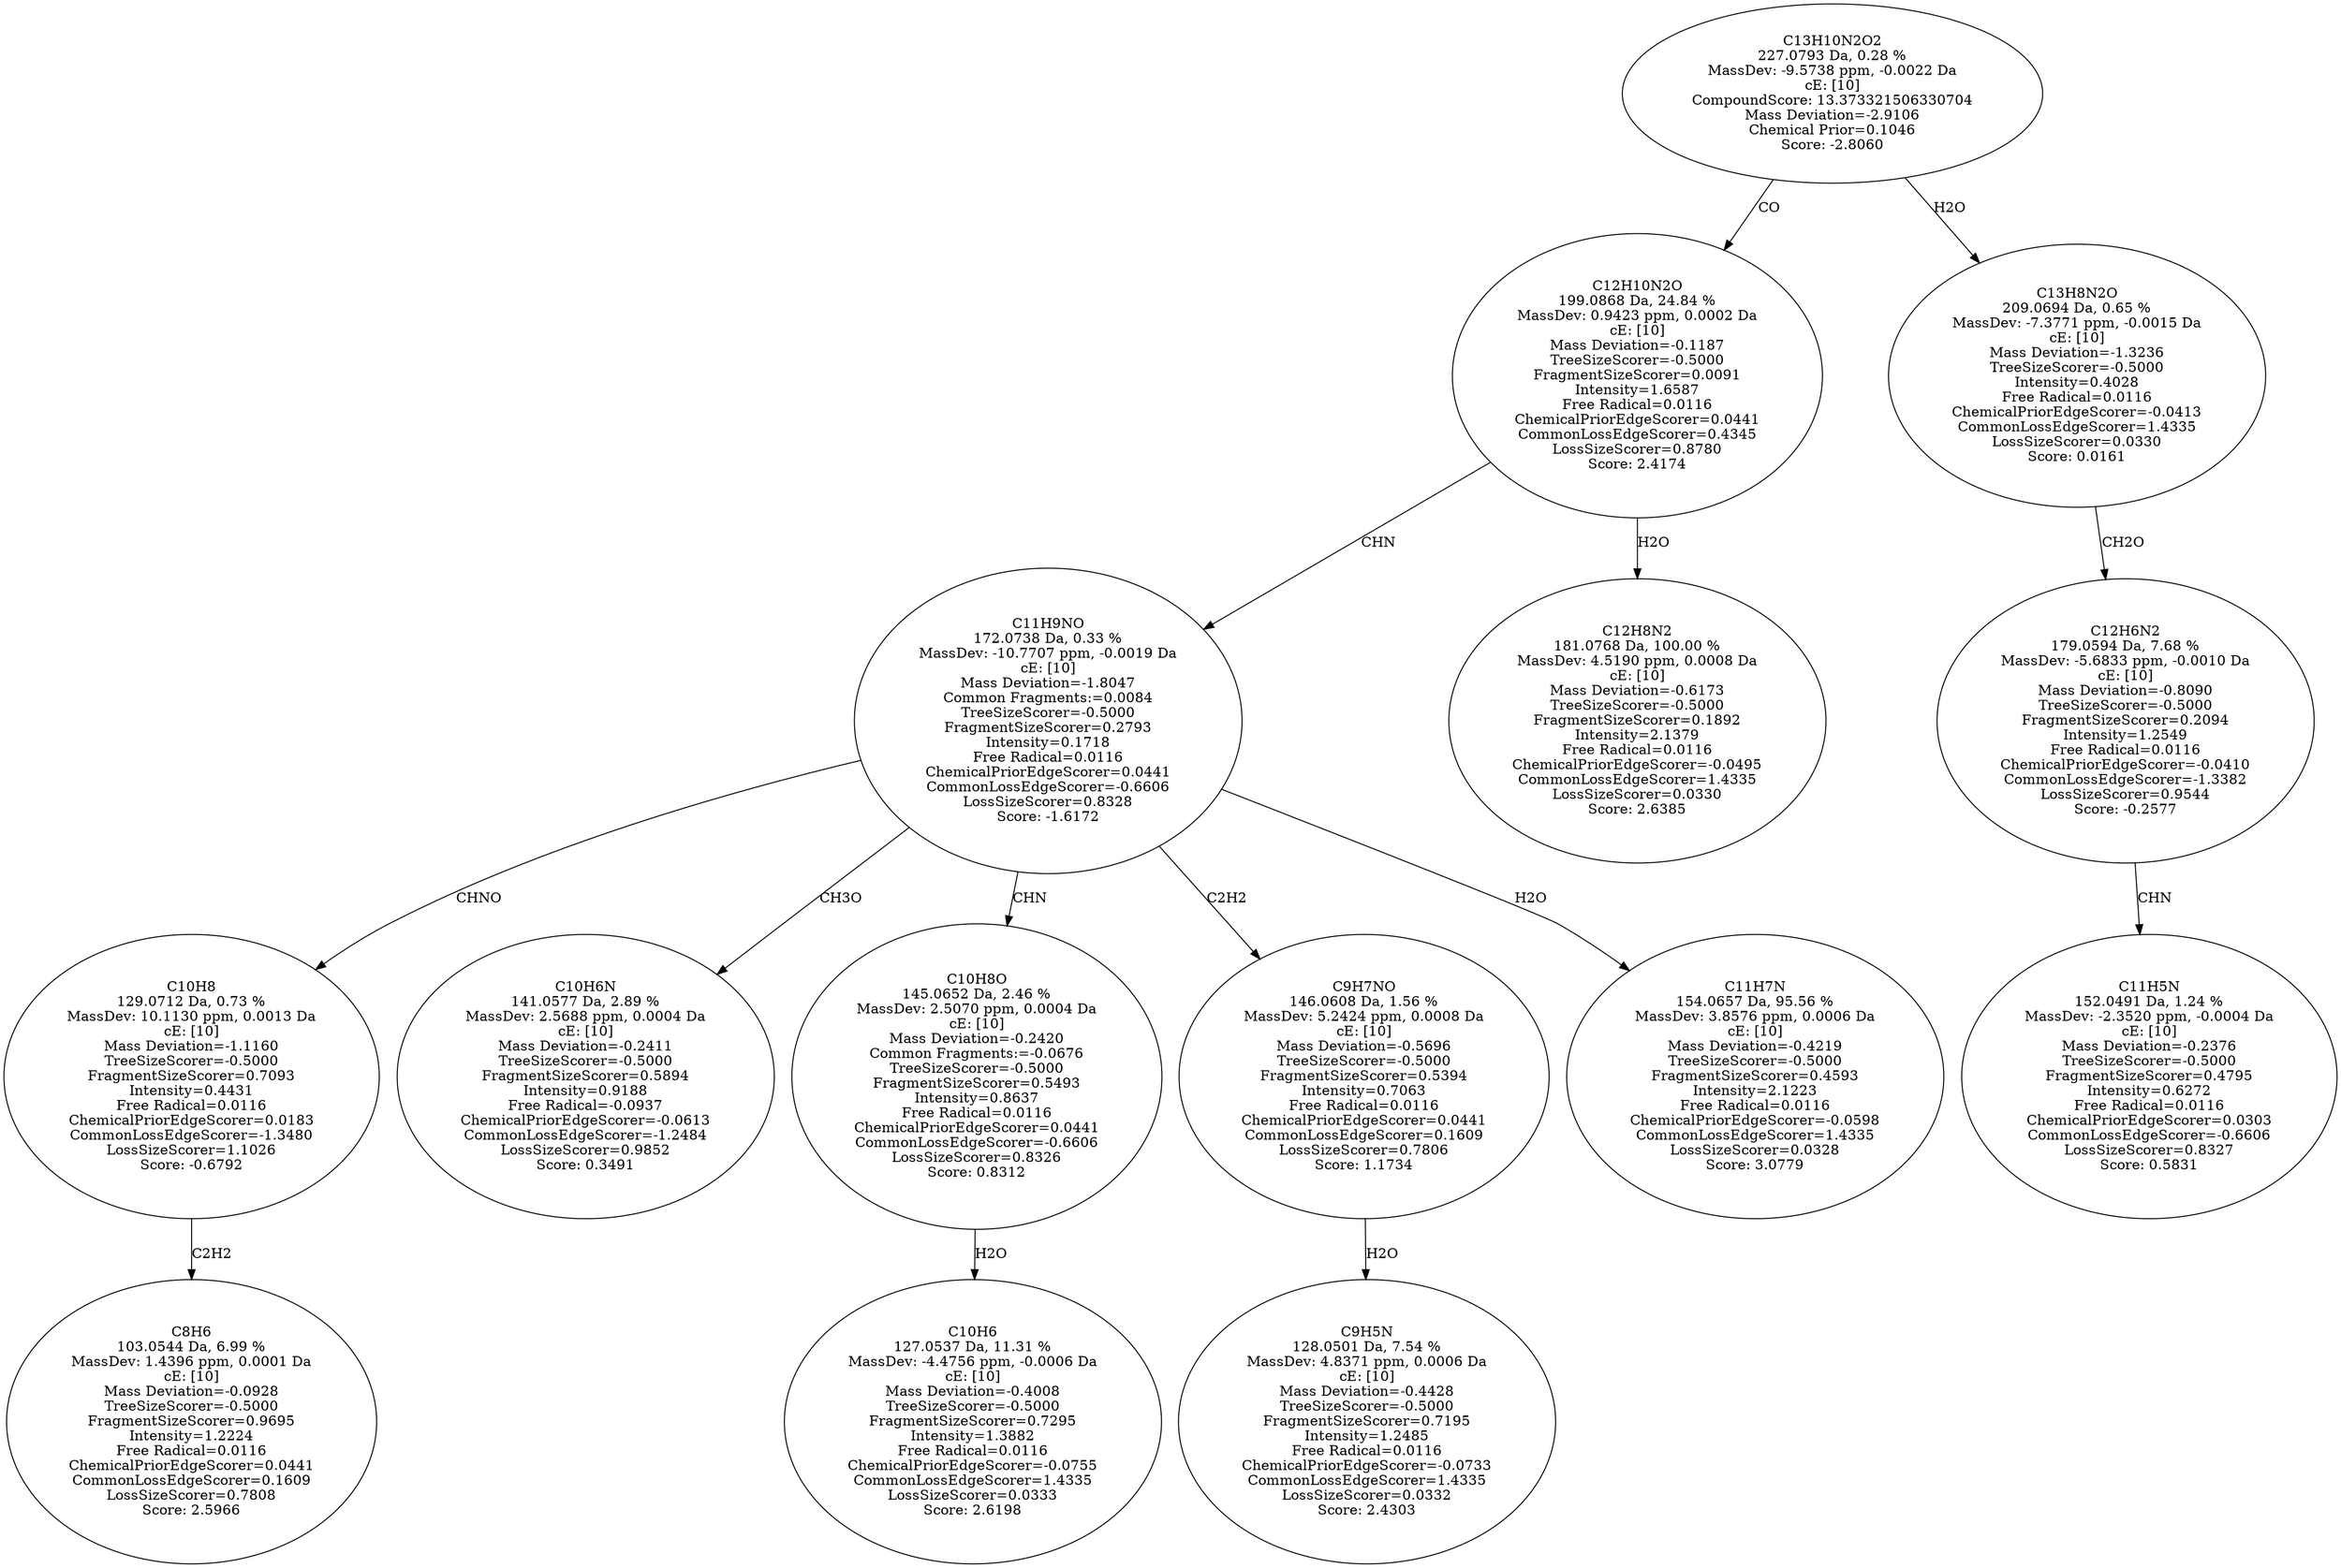 strict digraph {
v1 [label="C8H6\n103.0544 Da, 6.99 %\nMassDev: 1.4396 ppm, 0.0001 Da\ncE: [10]\nMass Deviation=-0.0928\nTreeSizeScorer=-0.5000\nFragmentSizeScorer=0.9695\nIntensity=1.2224\nFree Radical=0.0116\nChemicalPriorEdgeScorer=0.0441\nCommonLossEdgeScorer=0.1609\nLossSizeScorer=0.7808\nScore: 2.5966"];
v2 [label="C10H8\n129.0712 Da, 0.73 %\nMassDev: 10.1130 ppm, 0.0013 Da\ncE: [10]\nMass Deviation=-1.1160\nTreeSizeScorer=-0.5000\nFragmentSizeScorer=0.7093\nIntensity=0.4431\nFree Radical=0.0116\nChemicalPriorEdgeScorer=0.0183\nCommonLossEdgeScorer=-1.3480\nLossSizeScorer=1.1026\nScore: -0.6792"];
v3 [label="C10H6N\n141.0577 Da, 2.89 %\nMassDev: 2.5688 ppm, 0.0004 Da\ncE: [10]\nMass Deviation=-0.2411\nTreeSizeScorer=-0.5000\nFragmentSizeScorer=0.5894\nIntensity=0.9188\nFree Radical=-0.0937\nChemicalPriorEdgeScorer=-0.0613\nCommonLossEdgeScorer=-1.2484\nLossSizeScorer=0.9852\nScore: 0.3491"];
v4 [label="C10H6\n127.0537 Da, 11.31 %\nMassDev: -4.4756 ppm, -0.0006 Da\ncE: [10]\nMass Deviation=-0.4008\nTreeSizeScorer=-0.5000\nFragmentSizeScorer=0.7295\nIntensity=1.3882\nFree Radical=0.0116\nChemicalPriorEdgeScorer=-0.0755\nCommonLossEdgeScorer=1.4335\nLossSizeScorer=0.0333\nScore: 2.6198"];
v5 [label="C10H8O\n145.0652 Da, 2.46 %\nMassDev: 2.5070 ppm, 0.0004 Da\ncE: [10]\nMass Deviation=-0.2420\nCommon Fragments:=-0.0676\nTreeSizeScorer=-0.5000\nFragmentSizeScorer=0.5493\nIntensity=0.8637\nFree Radical=0.0116\nChemicalPriorEdgeScorer=0.0441\nCommonLossEdgeScorer=-0.6606\nLossSizeScorer=0.8326\nScore: 0.8312"];
v6 [label="C9H5N\n128.0501 Da, 7.54 %\nMassDev: 4.8371 ppm, 0.0006 Da\ncE: [10]\nMass Deviation=-0.4428\nTreeSizeScorer=-0.5000\nFragmentSizeScorer=0.7195\nIntensity=1.2485\nFree Radical=0.0116\nChemicalPriorEdgeScorer=-0.0733\nCommonLossEdgeScorer=1.4335\nLossSizeScorer=0.0332\nScore: 2.4303"];
v7 [label="C9H7NO\n146.0608 Da, 1.56 %\nMassDev: 5.2424 ppm, 0.0008 Da\ncE: [10]\nMass Deviation=-0.5696\nTreeSizeScorer=-0.5000\nFragmentSizeScorer=0.5394\nIntensity=0.7063\nFree Radical=0.0116\nChemicalPriorEdgeScorer=0.0441\nCommonLossEdgeScorer=0.1609\nLossSizeScorer=0.7806\nScore: 1.1734"];
v8 [label="C11H7N\n154.0657 Da, 95.56 %\nMassDev: 3.8576 ppm, 0.0006 Da\ncE: [10]\nMass Deviation=-0.4219\nTreeSizeScorer=-0.5000\nFragmentSizeScorer=0.4593\nIntensity=2.1223\nFree Radical=0.0116\nChemicalPriorEdgeScorer=-0.0598\nCommonLossEdgeScorer=1.4335\nLossSizeScorer=0.0328\nScore: 3.0779"];
v9 [label="C11H9NO\n172.0738 Da, 0.33 %\nMassDev: -10.7707 ppm, -0.0019 Da\ncE: [10]\nMass Deviation=-1.8047\nCommon Fragments:=0.0084\nTreeSizeScorer=-0.5000\nFragmentSizeScorer=0.2793\nIntensity=0.1718\nFree Radical=0.0116\nChemicalPriorEdgeScorer=0.0441\nCommonLossEdgeScorer=-0.6606\nLossSizeScorer=0.8328\nScore: -1.6172"];
v10 [label="C12H8N2\n181.0768 Da, 100.00 %\nMassDev: 4.5190 ppm, 0.0008 Da\ncE: [10]\nMass Deviation=-0.6173\nTreeSizeScorer=-0.5000\nFragmentSizeScorer=0.1892\nIntensity=2.1379\nFree Radical=0.0116\nChemicalPriorEdgeScorer=-0.0495\nCommonLossEdgeScorer=1.4335\nLossSizeScorer=0.0330\nScore: 2.6385"];
v11 [label="C12H10N2O\n199.0868 Da, 24.84 %\nMassDev: 0.9423 ppm, 0.0002 Da\ncE: [10]\nMass Deviation=-0.1187\nTreeSizeScorer=-0.5000\nFragmentSizeScorer=0.0091\nIntensity=1.6587\nFree Radical=0.0116\nChemicalPriorEdgeScorer=0.0441\nCommonLossEdgeScorer=0.4345\nLossSizeScorer=0.8780\nScore: 2.4174"];
v12 [label="C11H5N\n152.0491 Da, 1.24 %\nMassDev: -2.3520 ppm, -0.0004 Da\ncE: [10]\nMass Deviation=-0.2376\nTreeSizeScorer=-0.5000\nFragmentSizeScorer=0.4795\nIntensity=0.6272\nFree Radical=0.0116\nChemicalPriorEdgeScorer=0.0303\nCommonLossEdgeScorer=-0.6606\nLossSizeScorer=0.8327\nScore: 0.5831"];
v13 [label="C12H6N2\n179.0594 Da, 7.68 %\nMassDev: -5.6833 ppm, -0.0010 Da\ncE: [10]\nMass Deviation=-0.8090\nTreeSizeScorer=-0.5000\nFragmentSizeScorer=0.2094\nIntensity=1.2549\nFree Radical=0.0116\nChemicalPriorEdgeScorer=-0.0410\nCommonLossEdgeScorer=-1.3382\nLossSizeScorer=0.9544\nScore: -0.2577"];
v14 [label="C13H8N2O\n209.0694 Da, 0.65 %\nMassDev: -7.3771 ppm, -0.0015 Da\ncE: [10]\nMass Deviation=-1.3236\nTreeSizeScorer=-0.5000\nIntensity=0.4028\nFree Radical=0.0116\nChemicalPriorEdgeScorer=-0.0413\nCommonLossEdgeScorer=1.4335\nLossSizeScorer=0.0330\nScore: 0.0161"];
v15 [label="C13H10N2O2\n227.0793 Da, 0.28 %\nMassDev: -9.5738 ppm, -0.0022 Da\ncE: [10]\nCompoundScore: 13.373321506330704\nMass Deviation=-2.9106\nChemical Prior=0.1046\nScore: -2.8060"];
v2 -> v1 [label="C2H2"];
v9 -> v2 [label="CHNO"];
v9 -> v3 [label="CH3O"];
v5 -> v4 [label="H2O"];
v9 -> v5 [label="CHN"];
v7 -> v6 [label="H2O"];
v9 -> v7 [label="C2H2"];
v9 -> v8 [label="H2O"];
v11 -> v9 [label="CHN"];
v11 -> v10 [label="H2O"];
v15 -> v11 [label="CO"];
v13 -> v12 [label="CHN"];
v14 -> v13 [label="CH2O"];
v15 -> v14 [label="H2O"];
}